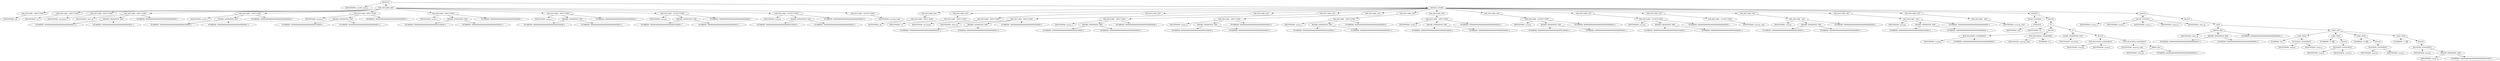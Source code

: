 digraph G {	
ranksep=.25;
	0 [label="MODULE"];
	1 [label="IDENTIFIERS: or1200_wbmux"];
	0 -> 1;
	2 [label="VAR_DECLARE_LIST"];
	0 -> 2;
	3 [label="VAR_DECLARE:  INPUT PORT"];
	2 -> 3;
	4 [label="IDENTIFIERS: clk"];
	3 -> 4;
	5 [label="VAR_DECLARE:  INPUT PORT"];
	2 -> 5;
	6 [label="IDENTIFIERS: rst"];
	5 -> 6;
	7 [label="VAR_DECLARE:  INPUT PORT"];
	2 -> 7;
	8 [label="IDENTIFIERS: wb_freeze"];
	7 -> 8;
	9 [label="VAR_DECLARE:  INPUT PORT"];
	2 -> 9;
	10 [label="IDENTIFIERS: rfwb_op"];
	9 -> 10;
	11 [label="BINARY_OPERATION: MIN"];
	9 -> 11;
	12 [label="NUMBERS: 00000000000000000000000000000011 ()"];
	11 -> 12;
	13 [label="NUMBERS: 00000000000000000000000000000001 ()"];
	11 -> 13;
	14 [label="NUMBERS: 00000000000000000000000000000000 ()"];
	9 -> 14;
	15 [label="VAR_DECLARE:  INPUT PORT"];
	2 -> 15;
	16 [label="IDENTIFIERS: muxin_a"];
	15 -> 16;
	17 [label="BINARY_OPERATION: MIN"];
	15 -> 17;
	18 [label="NUMBERS: 00000000000000000000000000100000 ()"];
	17 -> 18;
	19 [label="NUMBERS: 00000000000000000000000000000001 ()"];
	17 -> 19;
	20 [label="NUMBERS: 00000000000000000000000000000000 ()"];
	15 -> 20;
	21 [label="VAR_DECLARE:  INPUT PORT"];
	2 -> 21;
	22 [label="IDENTIFIERS: muxin_b"];
	21 -> 22;
	23 [label="BINARY_OPERATION: MIN"];
	21 -> 23;
	24 [label="NUMBERS: 00000000000000000000000000100000 ()"];
	23 -> 24;
	25 [label="NUMBERS: 00000000000000000000000000000001 ()"];
	23 -> 25;
	26 [label="NUMBERS: 00000000000000000000000000000000 ()"];
	21 -> 26;
	27 [label="VAR_DECLARE:  INPUT PORT"];
	2 -> 27;
	28 [label="IDENTIFIERS: muxin_c"];
	27 -> 28;
	29 [label="BINARY_OPERATION: MIN"];
	27 -> 29;
	30 [label="NUMBERS: 00000000000000000000000000100000 ()"];
	29 -> 30;
	31 [label="NUMBERS: 00000000000000000000000000000001 ()"];
	29 -> 31;
	32 [label="NUMBERS: 00000000000000000000000000000000 ()"];
	27 -> 32;
	33 [label="VAR_DECLARE:  INPUT PORT"];
	2 -> 33;
	34 [label="IDENTIFIERS: muxin_d"];
	33 -> 34;
	35 [label="BINARY_OPERATION: MIN"];
	33 -> 35;
	36 [label="NUMBERS: 00000000000000000000000000100000 ()"];
	35 -> 36;
	37 [label="NUMBERS: 00000000000000000000000000000001 ()"];
	35 -> 37;
	38 [label="NUMBERS: 00000000000000000000000000000000 ()"];
	33 -> 38;
	39 [label="VAR_DECLARE:  OUTPUT PORT"];
	2 -> 39;
	40 [label="IDENTIFIERS: muxout"];
	39 -> 40;
	41 [label="BINARY_OPERATION: MIN"];
	39 -> 41;
	42 [label="NUMBERS: 00000000000000000000000000100000 ()"];
	41 -> 42;
	43 [label="NUMBERS: 00000000000000000000000000000001 ()"];
	41 -> 43;
	44 [label="NUMBERS: 00000000000000000000000000000000 ()"];
	39 -> 44;
	45 [label="VAR_DECLARE:  OUTPUT PORT"];
	2 -> 45;
	46 [label="IDENTIFIERS: muxreg"];
	45 -> 46;
	47 [label="BINARY_OPERATION: MIN"];
	45 -> 47;
	48 [label="NUMBERS: 00000000000000000000000000100000 ()"];
	47 -> 48;
	49 [label="NUMBERS: 00000000000000000000000000000001 ()"];
	47 -> 49;
	50 [label="NUMBERS: 00000000000000000000000000000000 ()"];
	45 -> 50;
	51 [label="VAR_DECLARE:  OUTPUT PORT"];
	2 -> 51;
	52 [label="IDENTIFIERS: muxreg_valid"];
	51 -> 52;
	53 [label="MODULE_ITEMS"];
	0 -> 53;
	54 [label="VAR_DECLARE_LIST"];
	53 -> 54;
	55 [label="VAR_DECLARE:  INPUT PORT"];
	54 -> 55;
	56 [label="IDENTIFIERS: clk"];
	55 -> 56;
	57 [label="VAR_DECLARE_LIST"];
	53 -> 57;
	58 [label="VAR_DECLARE:  INPUT PORT"];
	57 -> 58;
	59 [label="IDENTIFIERS: rst"];
	58 -> 59;
	60 [label="VAR_DECLARE_LIST"];
	53 -> 60;
	61 [label="VAR_DECLARE:  INPUT PORT"];
	60 -> 61;
	62 [label="IDENTIFIERS: wb_freeze"];
	61 -> 62;
	63 [label="VAR_DECLARE_LIST"];
	53 -> 63;
	64 [label="VAR_DECLARE:  INPUT PORT"];
	63 -> 64;
	65 [label="IDENTIFIERS: rfwb_op"];
	64 -> 65;
	66 [label="BINARY_OPERATION: MIN"];
	64 -> 66;
	67 [label="NUMBERS: 00000000000000000000000000000011 ()"];
	66 -> 67;
	68 [label="NUMBERS: 00000000000000000000000000000001 ()"];
	66 -> 68;
	69 [label="NUMBERS: 00000000000000000000000000000000 ()"];
	64 -> 69;
	70 [label="VAR_DECLARE_LIST"];
	53 -> 70;
	71 [label="VAR_DECLARE:  INPUT PORT"];
	70 -> 71;
	72 [label="IDENTIFIERS: muxin_a"];
	71 -> 72;
	73 [label="BINARY_OPERATION: MIN"];
	71 -> 73;
	74 [label="NUMBERS: 00000000000000000000000000100000 ()"];
	73 -> 74;
	75 [label="NUMBERS: 00000000000000000000000000000001 ()"];
	73 -> 75;
	76 [label="NUMBERS: 00000000000000000000000000000000 ()"];
	71 -> 76;
	77 [label="VAR_DECLARE_LIST"];
	53 -> 77;
	78 [label="VAR_DECLARE:  INPUT PORT"];
	77 -> 78;
	79 [label="IDENTIFIERS: muxin_b"];
	78 -> 79;
	80 [label="BINARY_OPERATION: MIN"];
	78 -> 80;
	81 [label="NUMBERS: 00000000000000000000000000100000 ()"];
	80 -> 81;
	82 [label="NUMBERS: 00000000000000000000000000000001 ()"];
	80 -> 82;
	83 [label="NUMBERS: 00000000000000000000000000000000 ()"];
	78 -> 83;
	84 [label="VAR_DECLARE_LIST"];
	53 -> 84;
	85 [label="VAR_DECLARE:  INPUT PORT"];
	84 -> 85;
	86 [label="IDENTIFIERS: muxin_c"];
	85 -> 86;
	87 [label="BINARY_OPERATION: MIN"];
	85 -> 87;
	88 [label="NUMBERS: 00000000000000000000000000100000 ()"];
	87 -> 88;
	89 [label="NUMBERS: 00000000000000000000000000000001 ()"];
	87 -> 89;
	90 [label="NUMBERS: 00000000000000000000000000000000 ()"];
	85 -> 90;
	91 [label="VAR_DECLARE_LIST"];
	53 -> 91;
	92 [label="VAR_DECLARE:  INPUT PORT"];
	91 -> 92;
	93 [label="IDENTIFIERS: muxin_d"];
	92 -> 93;
	94 [label="BINARY_OPERATION: MIN"];
	92 -> 94;
	95 [label="NUMBERS: 00000000000000000000000000100000 ()"];
	94 -> 95;
	96 [label="NUMBERS: 00000000000000000000000000000001 ()"];
	94 -> 96;
	97 [label="NUMBERS: 00000000000000000000000000000000 ()"];
	92 -> 97;
	98 [label="VAR_DECLARE_LIST"];
	53 -> 98;
	99 [label="VAR_DECLARE:  OUTPUT PORT"];
	98 -> 99;
	100 [label="IDENTIFIERS: muxout"];
	99 -> 100;
	101 [label="BINARY_OPERATION: MIN"];
	99 -> 101;
	102 [label="NUMBERS: 00000000000000000000000000100000 ()"];
	101 -> 102;
	103 [label="NUMBERS: 00000000000000000000000000000001 ()"];
	101 -> 103;
	104 [label="NUMBERS: 00000000000000000000000000000000 ()"];
	99 -> 104;
	105 [label="VAR_DECLARE_LIST"];
	53 -> 105;
	106 [label="VAR_DECLARE:  OUTPUT PORT"];
	105 -> 106;
	107 [label="IDENTIFIERS: muxreg"];
	106 -> 107;
	108 [label="BINARY_OPERATION: MIN"];
	106 -> 108;
	109 [label="NUMBERS: 00000000000000000000000000100000 ()"];
	108 -> 109;
	110 [label="NUMBERS: 00000000000000000000000000000001 ()"];
	108 -> 110;
	111 [label="NUMBERS: 00000000000000000000000000000000 ()"];
	106 -> 111;
	112 [label="VAR_DECLARE_LIST"];
	53 -> 112;
	113 [label="VAR_DECLARE:  OUTPUT PORT"];
	112 -> 113;
	114 [label="IDENTIFIERS: muxreg_valid"];
	113 -> 114;
	115 [label="VAR_DECLARE_LIST"];
	53 -> 115;
	116 [label="VAR_DECLARE:  REG"];
	115 -> 116;
	117 [label="IDENTIFIERS: muxout"];
	116 -> 117;
	118 [label="BINARY_OPERATION: MIN"];
	116 -> 118;
	119 [label="NUMBERS: 00000000000000000000000000100000 ()"];
	118 -> 119;
	120 [label="NUMBERS: 00000000000000000000000000000001 ()"];
	118 -> 120;
	121 [label="NUMBERS: 00000000000000000000000000000000 ()"];
	116 -> 121;
	122 [label="VAR_DECLARE_LIST"];
	53 -> 122;
	123 [label="VAR_DECLARE:  REG"];
	122 -> 123;
	124 [label="IDENTIFIERS: muxreg"];
	123 -> 124;
	125 [label="BINARY_OPERATION: MIN"];
	123 -> 125;
	126 [label="NUMBERS: 00000000000000000000000000100000 ()"];
	125 -> 126;
	127 [label="NUMBERS: 00000000000000000000000000000001 ()"];
	125 -> 127;
	128 [label="NUMBERS: 00000000000000000000000000000000 ()"];
	123 -> 128;
	129 [label="VAR_DECLARE_LIST"];
	53 -> 129;
	130 [label="VAR_DECLARE:  REG"];
	129 -> 130;
	131 [label="IDENTIFIERS: muxreg_valid"];
	130 -> 131;
	132 [label="ALWAYS"];
	53 -> 132;
	133 [label="DELAY_CONTROL"];
	132 -> 133;
	134 [label="POSEDGE"];
	133 -> 134;
	135 [label="IDENTIFIERS: clk"];
	134 -> 135;
	136 [label="BLOCK"];
	132 -> 136;
	137 [label="IF"];
	136 -> 137;
	138 [label="IDENTIFIERS: rst"];
	137 -> 138;
	139 [label="BLOCK"];
	137 -> 139;
	140 [label="NON_BLOCKING_STATEMENT"];
	139 -> 140;
	141 [label="IDENTIFIERS: muxreg"];
	140 -> 141;
	142 [label="NUMBERS: 00000000000000000000000000000000 ()"];
	140 -> 142;
	143 [label="NON_BLOCKING_STATEMENT"];
	139 -> 143;
	144 [label="IDENTIFIERS: muxreg_valid"];
	143 -> 144;
	145 [label="NUMBERS: 0 ()"];
	143 -> 145;
	146 [label="IF"];
	137 -> 146;
	147 [label="UNARY_OPERATION: lNOT"];
	146 -> 147;
	148 [label="IDENTIFIERS: wb_freeze"];
	147 -> 148;
	149 [label="BLOCK"];
	146 -> 149;
	150 [label="NON_BLOCKING_STATEMENT"];
	149 -> 150;
	151 [label="IDENTIFIERS: muxreg"];
	150 -> 151;
	152 [label="IDENTIFIERS: muxout"];
	150 -> 152;
	153 [label="NON_BLOCKING_STATEMENT"];
	149 -> 153;
	154 [label="IDENTIFIERS: muxreg_valid"];
	153 -> 154;
	155 [label="ARRAY_REF"];
	153 -> 155;
	156 [label="IDENTIFIERS: rfwb_op"];
	155 -> 156;
	157 [label="NUMBERS: 00000000000000000000000000000000 ()"];
	155 -> 157;
	158 [label="ALWAYS"];
	53 -> 158;
	159 [label="DELAY_CONTROL"];
	158 -> 159;
	160 [label="IDENTIFIERS: muxin_a"];
	159 -> 160;
	161 [label="IDENTIFIERS: muxin_b"];
	159 -> 161;
	162 [label="IDENTIFIERS: muxin_c"];
	159 -> 162;
	163 [label="IDENTIFIERS: muxin_d"];
	159 -> 163;
	164 [label="IDENTIFIERS: rfwb_op"];
	159 -> 164;
	165 [label="BLOCK"];
	158 -> 165;
	166 [label="CASE"];
	165 -> 166;
	167 [label="RANGE_REF"];
	166 -> 167;
	168 [label="IDENTIFIERS: rfwb_op"];
	167 -> 168;
	169 [label="BINARY_OPERATION: MIN"];
	167 -> 169;
	170 [label="NUMBERS: 00000000000000000000000000000011 ()"];
	169 -> 170;
	171 [label="NUMBERS: 00000000000000000000000000000001 ()"];
	169 -> 171;
	172 [label="NUMBERS: 00000000000000000000000000000001 ()"];
	167 -> 172;
	173 [label="CASE_LIST"];
	166 -> 173;
	174 [label="CASE_ITEM"];
	173 -> 174;
	175 [label="NUMBERS: 00 ()"];
	174 -> 175;
	176 [label="BLOCKING_STATEMENT"];
	174 -> 176;
	177 [label="IDENTIFIERS: muxout"];
	176 -> 177;
	178 [label="IDENTIFIERS: muxin_a"];
	176 -> 178;
	179 [label="CASE_ITEM"];
	173 -> 179;
	180 [label="NUMBERS: 01 ()"];
	179 -> 180;
	181 [label="BLOCK"];
	179 -> 181;
	182 [label="BLOCKING_STATEMENT"];
	181 -> 182;
	183 [label="IDENTIFIERS: muxout"];
	182 -> 183;
	184 [label="IDENTIFIERS: muxin_b"];
	182 -> 184;
	185 [label="CASE_ITEM"];
	173 -> 185;
	186 [label="NUMBERS: 10 ()"];
	185 -> 186;
	187 [label="BLOCK"];
	185 -> 187;
	188 [label="BLOCKING_STATEMENT"];
	187 -> 188;
	189 [label="IDENTIFIERS: muxout"];
	188 -> 189;
	190 [label="IDENTIFIERS: muxin_c"];
	188 -> 190;
	191 [label="CASE_ITEM"];
	173 -> 191;
	192 [label="NUMBERS: 11 ()"];
	191 -> 192;
	193 [label="BLOCK"];
	191 -> 193;
	194 [label="BLOCKING_STATEMENT"];
	193 -> 194;
	195 [label="IDENTIFIERS: muxout"];
	194 -> 195;
	196 [label="BINARY_OPERATION: ADD"];
	194 -> 196;
	197 [label="IDENTIFIERS: muxin_d"];
	196 -> 197;
	198 [label="NUMBERS: 00000000000000000000000000001000 ()"];
	196 -> 198;
}
